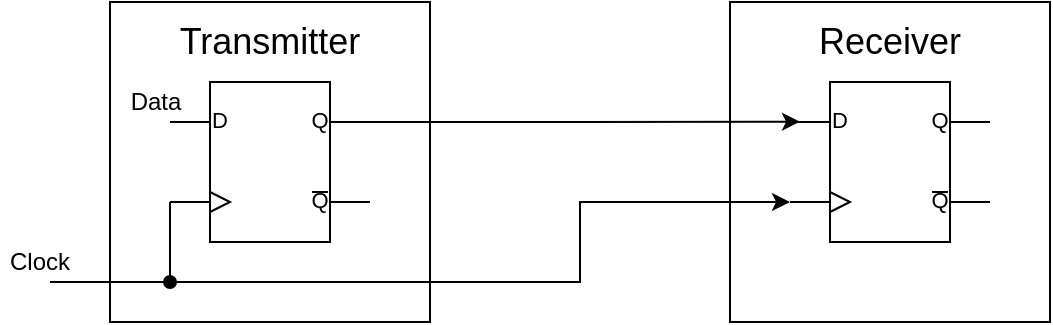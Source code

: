 <mxfile version="13.0.3" type="device"><diagram id="cFHcjrohHBoE6ufYhuqy" name="Page-1"><mxGraphModel dx="749" dy="583" grid="1" gridSize="10" guides="1" tooltips="1" connect="1" arrows="1" fold="1" page="1" pageScale="1" pageWidth="850" pageHeight="1100" math="0" shadow="0"><root><mxCell id="0"/><mxCell id="1" parent="0"/><mxCell id="MtZBNsXwGunhPoPNObrz-8" value="" style="whiteSpace=wrap;html=1;aspect=fixed;" vertex="1" parent="1"><mxGeometry x="410" y="100" width="160" height="160" as="geometry"/></mxCell><mxCell id="MtZBNsXwGunhPoPNObrz-1" value="" style="verticalLabelPosition=bottom;shadow=0;dashed=0;align=center;html=1;verticalAlign=top;shape=mxgraph.electrical.logic_gates.d_type_flip-flop;fillColor=#FFFFFF;" vertex="1" parent="1"><mxGeometry x="440" y="140" width="100" height="80" as="geometry"/></mxCell><mxCell id="MtZBNsXwGunhPoPNObrz-6" value="" style="whiteSpace=wrap;html=1;aspect=fixed;" vertex="1" parent="1"><mxGeometry x="100" y="100" width="160" height="160" as="geometry"/></mxCell><mxCell id="MtZBNsXwGunhPoPNObrz-7" value="&lt;font style=&quot;font-size: 18px&quot;&gt;Transmitter&lt;/font&gt;" style="text;html=1;strokeColor=none;fillColor=none;align=center;verticalAlign=middle;whiteSpace=wrap;rounded=0;" vertex="1" parent="1"><mxGeometry x="135" y="110" width="90" height="20" as="geometry"/></mxCell><mxCell id="MtZBNsXwGunhPoPNObrz-10" value="&lt;font style=&quot;font-size: 18px&quot;&gt;Receiver&lt;/font&gt;" style="text;html=1;strokeColor=none;fillColor=none;align=center;verticalAlign=middle;whiteSpace=wrap;rounded=0;" vertex="1" parent="1"><mxGeometry x="445" y="110" width="90" height="20" as="geometry"/></mxCell><mxCell id="MtZBNsXwGunhPoPNObrz-16" style="edgeStyle=orthogonalEdgeStyle;rounded=0;orthogonalLoop=1;jettySize=auto;html=1;exitX=1;exitY=0.25;exitDx=0;exitDy=0;exitPerimeter=0;entryX=0.05;entryY=0.248;entryDx=0;entryDy=0;entryPerimeter=0;" edge="1" parent="1" source="MtZBNsXwGunhPoPNObrz-15" target="MtZBNsXwGunhPoPNObrz-1"><mxGeometry relative="1" as="geometry"/></mxCell><mxCell id="MtZBNsXwGunhPoPNObrz-20" style="edgeStyle=orthogonalEdgeStyle;rounded=0;orthogonalLoop=1;jettySize=auto;html=1;exitX=0;exitY=0.75;exitDx=0;exitDy=0;exitPerimeter=0;entryX=0;entryY=0.75;entryDx=0;entryDy=0;entryPerimeter=0;" edge="1" parent="1" source="MtZBNsXwGunhPoPNObrz-15" target="MtZBNsXwGunhPoPNObrz-1"><mxGeometry relative="1" as="geometry"><Array as="points"><mxPoint x="130" y="240"/><mxPoint x="335" y="240"/><mxPoint x="335" y="200"/></Array></mxGeometry></mxCell><mxCell id="MtZBNsXwGunhPoPNObrz-15" value="" style="verticalLabelPosition=bottom;shadow=0;dashed=0;align=center;html=1;verticalAlign=top;shape=mxgraph.electrical.logic_gates.d_type_flip-flop;fillColor=#FFFFFF;" vertex="1" parent="1"><mxGeometry x="130" y="140" width="100" height="80" as="geometry"/></mxCell><mxCell id="MtZBNsXwGunhPoPNObrz-21" value="" style="endArrow=oval;html=1;endFill=1;" edge="1" parent="1"><mxGeometry width="50" height="50" relative="1" as="geometry"><mxPoint x="70" y="240" as="sourcePoint"/><mxPoint x="130" y="240" as="targetPoint"/></mxGeometry></mxCell><mxCell id="MtZBNsXwGunhPoPNObrz-22" value="Clock" style="text;html=1;strokeColor=none;fillColor=none;align=center;verticalAlign=middle;whiteSpace=wrap;rounded=0;" vertex="1" parent="1"><mxGeometry x="45" y="220" width="40" height="20" as="geometry"/></mxCell><mxCell id="MtZBNsXwGunhPoPNObrz-23" value="Data" style="text;html=1;strokeColor=none;fillColor=none;align=center;verticalAlign=middle;whiteSpace=wrap;rounded=0;" vertex="1" parent="1"><mxGeometry x="103" y="140" width="40" height="20" as="geometry"/></mxCell></root></mxGraphModel></diagram></mxfile>